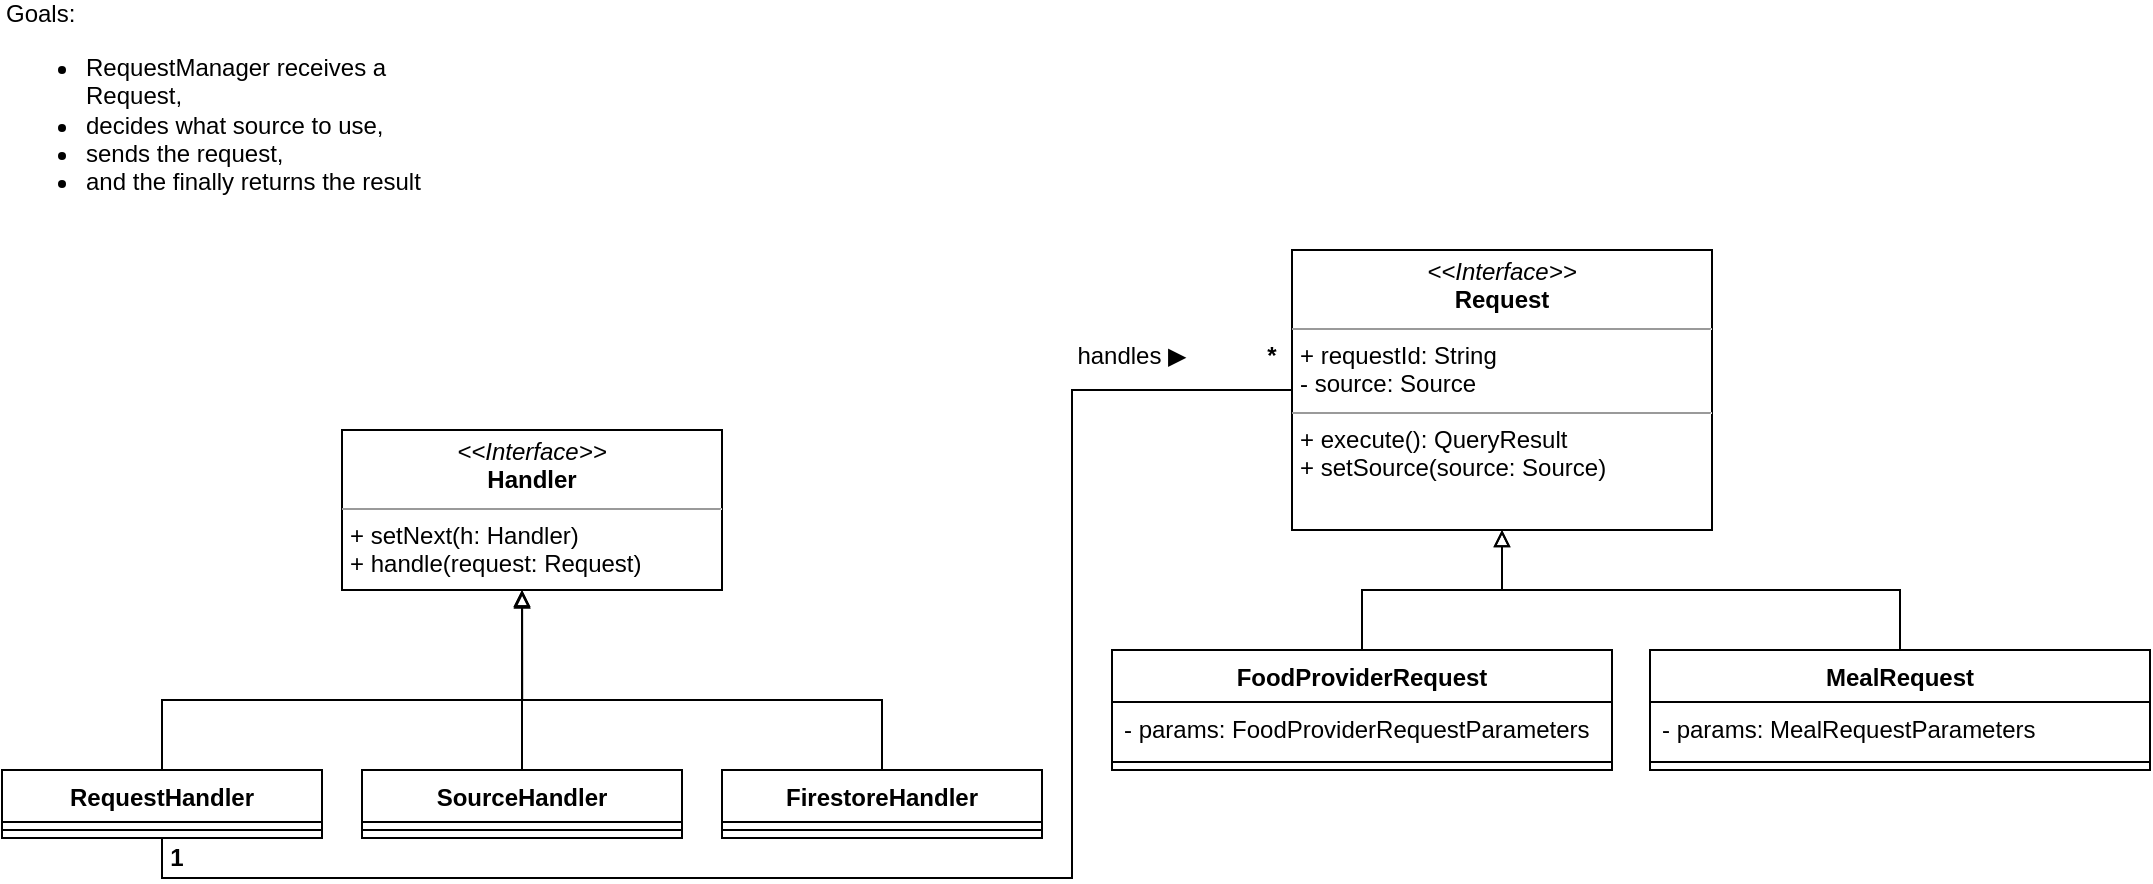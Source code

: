 <mxfile version="20.6.0" type="device"><diagram id="5WQR1UrqXHrAQi1jsxhI" name="Seite-1"><mxGraphModel dx="1718" dy="955" grid="1" gridSize="10" guides="1" tooltips="1" connect="1" arrows="1" fold="1" page="1" pageScale="1" pageWidth="827" pageHeight="1169" math="0" shadow="0"><root><mxCell id="0"/><mxCell id="1" parent="0"/><mxCell id="v3RyM2-ReGYoXdVcGfq5-1" value="Goals:&lt;br&gt;&lt;ul&gt;&lt;li&gt;RequestManager receives a Request,&amp;nbsp;&lt;/li&gt;&lt;li&gt;decides what source to use,&lt;/li&gt;&lt;li&gt;sends the request,&lt;/li&gt;&lt;li&gt;and the finally returns the result&lt;/li&gt;&lt;/ul&gt;" style="text;html=1;strokeColor=none;fillColor=none;align=left;verticalAlign=middle;whiteSpace=wrap;rounded=0;" vertex="1" parent="1"><mxGeometry x="30" y="30" width="220" height="100" as="geometry"/></mxCell><mxCell id="v3RyM2-ReGYoXdVcGfq5-13" value="&lt;p style=&quot;margin:0px;margin-top:4px;text-align:center;&quot;&gt;&lt;i&gt;&amp;lt;&amp;lt;Interface&amp;gt;&amp;gt;&lt;/i&gt;&lt;br&gt;&lt;b&gt;Request&lt;/b&gt;&lt;/p&gt;&lt;hr size=&quot;1&quot;&gt;&lt;p style=&quot;margin:0px;margin-left:4px;&quot;&gt;+ requestId: String&lt;br&gt;- source: Source&lt;/p&gt;&lt;hr size=&quot;1&quot;&gt;&lt;p style=&quot;margin:0px;margin-left:4px;&quot;&gt;+ execute(): QueryResult&lt;br&gt;+ setSource(source: Source)&lt;/p&gt;" style="verticalAlign=top;align=left;overflow=fill;fontSize=12;fontFamily=Helvetica;html=1;" vertex="1" parent="1"><mxGeometry x="675" y="150" width="210" height="140" as="geometry"/></mxCell><mxCell id="v3RyM2-ReGYoXdVcGfq5-21" style="edgeStyle=orthogonalEdgeStyle;rounded=0;orthogonalLoop=1;jettySize=auto;html=1;entryX=0.5;entryY=1;entryDx=0;entryDy=0;endArrow=block;endFill=0;exitX=0.5;exitY=0;exitDx=0;exitDy=0;" edge="1" parent="1" source="v3RyM2-ReGYoXdVcGfq5-30" target="v3RyM2-ReGYoXdVcGfq5-13"><mxGeometry relative="1" as="geometry"><mxPoint x="705" y="360" as="sourcePoint"/></mxGeometry></mxCell><mxCell id="v3RyM2-ReGYoXdVcGfq5-30" value="FoodProviderRequest" style="swimlane;fontStyle=1;align=center;verticalAlign=top;childLayout=stackLayout;horizontal=1;startSize=26;horizontalStack=0;resizeParent=1;resizeParentMax=0;resizeLast=0;collapsible=1;marginBottom=0;" vertex="1" parent="1"><mxGeometry x="585" y="350" width="250" height="60" as="geometry"/></mxCell><mxCell id="v3RyM2-ReGYoXdVcGfq5-31" value="- params: FoodProviderRequestParameters" style="text;strokeColor=none;fillColor=none;align=left;verticalAlign=top;spacingLeft=4;spacingRight=4;overflow=hidden;rotatable=0;points=[[0,0.5],[1,0.5]];portConstraint=eastwest;" vertex="1" parent="v3RyM2-ReGYoXdVcGfq5-30"><mxGeometry y="26" width="250" height="26" as="geometry"/></mxCell><mxCell id="v3RyM2-ReGYoXdVcGfq5-32" value="" style="line;strokeWidth=1;fillColor=none;align=left;verticalAlign=middle;spacingTop=-1;spacingLeft=3;spacingRight=3;rotatable=0;labelPosition=right;points=[];portConstraint=eastwest;strokeColor=inherit;" vertex="1" parent="v3RyM2-ReGYoXdVcGfq5-30"><mxGeometry y="52" width="250" height="8" as="geometry"/></mxCell><mxCell id="v3RyM2-ReGYoXdVcGfq5-37" style="edgeStyle=orthogonalEdgeStyle;rounded=0;orthogonalLoop=1;jettySize=auto;html=1;entryX=0.5;entryY=1;entryDx=0;entryDy=0;endArrow=block;endFill=0;" edge="1" parent="1" source="v3RyM2-ReGYoXdVcGfq5-34" target="v3RyM2-ReGYoXdVcGfq5-13"><mxGeometry relative="1" as="geometry"/></mxCell><mxCell id="v3RyM2-ReGYoXdVcGfq5-34" value="MealRequest" style="swimlane;fontStyle=1;align=center;verticalAlign=top;childLayout=stackLayout;horizontal=1;startSize=26;horizontalStack=0;resizeParent=1;resizeParentMax=0;resizeLast=0;collapsible=1;marginBottom=0;" vertex="1" parent="1"><mxGeometry x="854" y="350" width="250" height="60" as="geometry"/></mxCell><mxCell id="v3RyM2-ReGYoXdVcGfq5-35" value="- params: MealRequestParameters" style="text;strokeColor=none;fillColor=none;align=left;verticalAlign=top;spacingLeft=4;spacingRight=4;overflow=hidden;rotatable=0;points=[[0,0.5],[1,0.5]];portConstraint=eastwest;" vertex="1" parent="v3RyM2-ReGYoXdVcGfq5-34"><mxGeometry y="26" width="250" height="26" as="geometry"/></mxCell><mxCell id="v3RyM2-ReGYoXdVcGfq5-36" value="" style="line;strokeWidth=1;fillColor=none;align=left;verticalAlign=middle;spacingTop=-1;spacingLeft=3;spacingRight=3;rotatable=0;labelPosition=right;points=[];portConstraint=eastwest;strokeColor=inherit;" vertex="1" parent="v3RyM2-ReGYoXdVcGfq5-34"><mxGeometry y="52" width="250" height="8" as="geometry"/></mxCell><mxCell id="v3RyM2-ReGYoXdVcGfq5-75" style="edgeStyle=orthogonalEdgeStyle;rounded=0;orthogonalLoop=1;jettySize=auto;html=1;entryX=0;entryY=0.5;entryDx=0;entryDy=0;startArrow=none;startFill=0;endArrow=none;endFill=0;exitX=0.5;exitY=1;exitDx=0;exitDy=0;" edge="1" parent="1" source="v3RyM2-ReGYoXdVcGfq5-45" target="v3RyM2-ReGYoXdVcGfq5-13"><mxGeometry relative="1" as="geometry"><Array as="points"><mxPoint x="110" y="464"/><mxPoint x="565" y="464"/><mxPoint x="565" y="220"/></Array></mxGeometry></mxCell><mxCell id="v3RyM2-ReGYoXdVcGfq5-38" value="&lt;p style=&quot;margin:0px;margin-top:4px;text-align:center;&quot;&gt;&lt;i&gt;&amp;lt;&amp;lt;Interface&amp;gt;&amp;gt;&lt;/i&gt;&lt;br&gt;&lt;b&gt;Handler&lt;/b&gt;&lt;/p&gt;&lt;hr size=&quot;1&quot;&gt;&lt;p style=&quot;margin:0px;margin-left:4px;&quot;&gt;+ setNext(h: Handler)&lt;br&gt;+ handle(request: Request)&lt;/p&gt;&lt;p style=&quot;margin:0px;margin-left:4px;&quot;&gt;&lt;br&gt;&lt;/p&gt;" style="verticalAlign=top;align=left;overflow=fill;fontSize=12;fontFamily=Helvetica;html=1;" vertex="1" parent="1"><mxGeometry x="200" y="240" width="190" height="80" as="geometry"/></mxCell><mxCell id="v3RyM2-ReGYoXdVcGfq5-71" style="edgeStyle=orthogonalEdgeStyle;rounded=0;orthogonalLoop=1;jettySize=auto;html=1;startArrow=none;startFill=0;endArrow=block;endFill=0;" edge="1" parent="1" source="v3RyM2-ReGYoXdVcGfq5-45"><mxGeometry relative="1" as="geometry"><mxPoint x="290" y="320" as="targetPoint"/><Array as="points"><mxPoint x="110" y="375"/><mxPoint x="290" y="375"/><mxPoint x="290" y="340"/></Array></mxGeometry></mxCell><mxCell id="v3RyM2-ReGYoXdVcGfq5-45" value="RequestHandler" style="swimlane;fontStyle=1;align=center;verticalAlign=top;childLayout=stackLayout;horizontal=1;startSize=26;horizontalStack=0;resizeParent=1;resizeParentMax=0;resizeLast=0;collapsible=1;marginBottom=0;" vertex="1" parent="1"><mxGeometry x="30" y="410" width="160" height="34" as="geometry"/></mxCell><mxCell id="v3RyM2-ReGYoXdVcGfq5-47" value="" style="line;strokeWidth=1;fillColor=none;align=left;verticalAlign=middle;spacingTop=-1;spacingLeft=3;spacingRight=3;rotatable=0;labelPosition=right;points=[];portConstraint=eastwest;strokeColor=inherit;" vertex="1" parent="v3RyM2-ReGYoXdVcGfq5-45"><mxGeometry y="26" width="160" height="8" as="geometry"/></mxCell><mxCell id="v3RyM2-ReGYoXdVcGfq5-61" style="edgeStyle=orthogonalEdgeStyle;rounded=0;orthogonalLoop=1;jettySize=auto;html=1;startArrow=none;startFill=0;endArrow=block;endFill=0;" edge="1" parent="1" source="v3RyM2-ReGYoXdVcGfq5-49"><mxGeometry relative="1" as="geometry"><mxPoint x="290" y="320" as="targetPoint"/><Array as="points"><mxPoint x="290" y="340"/></Array></mxGeometry></mxCell><mxCell id="v3RyM2-ReGYoXdVcGfq5-49" value="SourceHandler" style="swimlane;fontStyle=1;align=center;verticalAlign=top;childLayout=stackLayout;horizontal=1;startSize=26;horizontalStack=0;resizeParent=1;resizeParentMax=0;resizeLast=0;collapsible=1;marginBottom=0;" vertex="1" parent="1"><mxGeometry x="210" y="410" width="160" height="34" as="geometry"/></mxCell><mxCell id="v3RyM2-ReGYoXdVcGfq5-50" value="" style="line;strokeWidth=1;fillColor=none;align=left;verticalAlign=middle;spacingTop=-1;spacingLeft=3;spacingRight=3;rotatable=0;labelPosition=right;points=[];portConstraint=eastwest;strokeColor=inherit;" vertex="1" parent="v3RyM2-ReGYoXdVcGfq5-49"><mxGeometry y="26" width="160" height="8" as="geometry"/></mxCell><mxCell id="v3RyM2-ReGYoXdVcGfq5-74" style="edgeStyle=orthogonalEdgeStyle;rounded=0;orthogonalLoop=1;jettySize=auto;html=1;startArrow=none;startFill=0;endArrow=block;endFill=0;entryX=0.474;entryY=1.009;entryDx=0;entryDy=0;entryPerimeter=0;" edge="1" parent="1" source="v3RyM2-ReGYoXdVcGfq5-72" target="v3RyM2-ReGYoXdVcGfq5-38"><mxGeometry relative="1" as="geometry"><mxPoint x="290" y="340" as="targetPoint"/><Array as="points"><mxPoint x="470" y="375"/><mxPoint x="290" y="375"/></Array></mxGeometry></mxCell><mxCell id="v3RyM2-ReGYoXdVcGfq5-72" value="FirestoreHandler" style="swimlane;fontStyle=1;align=center;verticalAlign=top;childLayout=stackLayout;horizontal=1;startSize=26;horizontalStack=0;resizeParent=1;resizeParentMax=0;resizeLast=0;collapsible=1;marginBottom=0;" vertex="1" parent="1"><mxGeometry x="390" y="410" width="160" height="34" as="geometry"/></mxCell><mxCell id="v3RyM2-ReGYoXdVcGfq5-73" value="" style="line;strokeWidth=1;fillColor=none;align=left;verticalAlign=middle;spacingTop=-1;spacingLeft=3;spacingRight=3;rotatable=0;labelPosition=right;points=[];portConstraint=eastwest;strokeColor=inherit;" vertex="1" parent="v3RyM2-ReGYoXdVcGfq5-72"><mxGeometry y="26" width="160" height="8" as="geometry"/></mxCell><mxCell id="v3RyM2-ReGYoXdVcGfq5-76" value="handles&amp;nbsp;▶" style="text;html=1;strokeColor=none;fillColor=none;align=center;verticalAlign=middle;whiteSpace=wrap;rounded=0;" vertex="1" parent="1"><mxGeometry x="565" y="188" width="60" height="30" as="geometry"/></mxCell><mxCell id="v3RyM2-ReGYoXdVcGfq5-77" value="1" style="text;align=center;fontStyle=1;verticalAlign=middle;spacingLeft=3;spacingRight=3;strokeColor=none;rotatable=0;points=[[0,0.5],[1,0.5]];portConstraint=eastwest;" vertex="1" parent="1"><mxGeometry x="105" y="440" width="25" height="26" as="geometry"/></mxCell><mxCell id="v3RyM2-ReGYoXdVcGfq5-78" value="&lt;b&gt;*&lt;/b&gt;" style="text;html=1;strokeColor=none;fillColor=none;align=center;verticalAlign=middle;whiteSpace=wrap;rounded=0;" vertex="1" parent="1"><mxGeometry x="655" y="188" width="20" height="30" as="geometry"/></mxCell></root></mxGraphModel></diagram></mxfile>